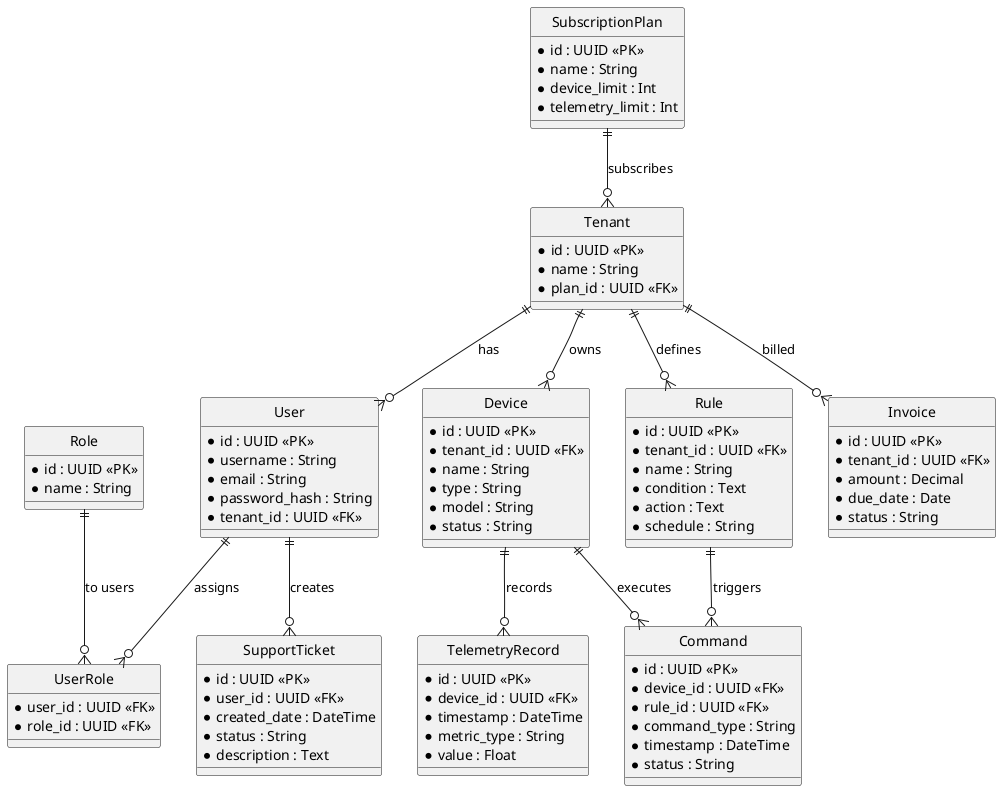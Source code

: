@startuml
' Entity Relationship Diagram for the entire system

hide circle

entity "Tenant" as Tenant {
  * id : UUID <<PK>>
  * name : String
  * plan_id : UUID <<FK>>
}

entity "SubscriptionPlan" as SubscriptionPlan {
  * id : UUID <<PK>>
  * name : String
  * device_limit : Int
  * telemetry_limit : Int
}

entity "User" as User {
  * id : UUID <<PK>>
  * username : String
  * email : String
  * password_hash : String
  * tenant_id : UUID <<FK>>
}

entity "Role" as Role {
  * id : UUID <<PK>>
  * name : String
}

entity "UserRole" as UserRole {
  * user_id : UUID <<FK>>
  * role_id : UUID <<FK>>
}

entity "Device" as Device {
  * id : UUID <<PK>>
  * tenant_id : UUID <<FK>>
  * name : String
  * type : String
  * model : String
  * status : String
}

entity "TelemetryRecord" as TelemetryRecord {
  * id : UUID <<PK>>
  * device_id : UUID <<FK>>
  * timestamp : DateTime
  * metric_type : String
  * value : Float
}

entity "Rule" as Rule {
  * id : UUID <<PK>>
  * tenant_id : UUID <<FK>>
  * name : String
  * condition : Text
  * action : Text
  * schedule : String
}

entity "Command" as Command {
  * id : UUID <<PK>>
  * device_id : UUID <<FK>>
  * rule_id : UUID <<FK>>
  * command_type : String
  * timestamp : DateTime
  * status : String
}

entity "Invoice" as Invoice {
  * id : UUID <<PK>>
  * tenant_id : UUID <<FK>>
  * amount : Decimal
  * due_date : Date
  * status : String
}

entity "SupportTicket" as SupportTicket {
  * id : UUID <<PK>>
  * user_id : UUID <<FK>>
  * created_date : DateTime
  * status : String
  * description : Text
}

' Relationships
Tenant ||--o{ User : "has"
Tenant ||--o{ Device : "owns"
Tenant ||--o{ Rule : "defines"
Tenant ||--o{ Invoice : "billed"
SubscriptionPlan ||--o{ Tenant : "subscribes"
User ||--o{ UserRole : "assigns"
Role ||--o{ UserRole : "to users"
Device ||--o{ TelemetryRecord : "records"
Device ||--o{ Command : "executes"
Rule ||--o{ Command : "triggers"
User ||--o{ SupportTicket : "creates"

@enduml